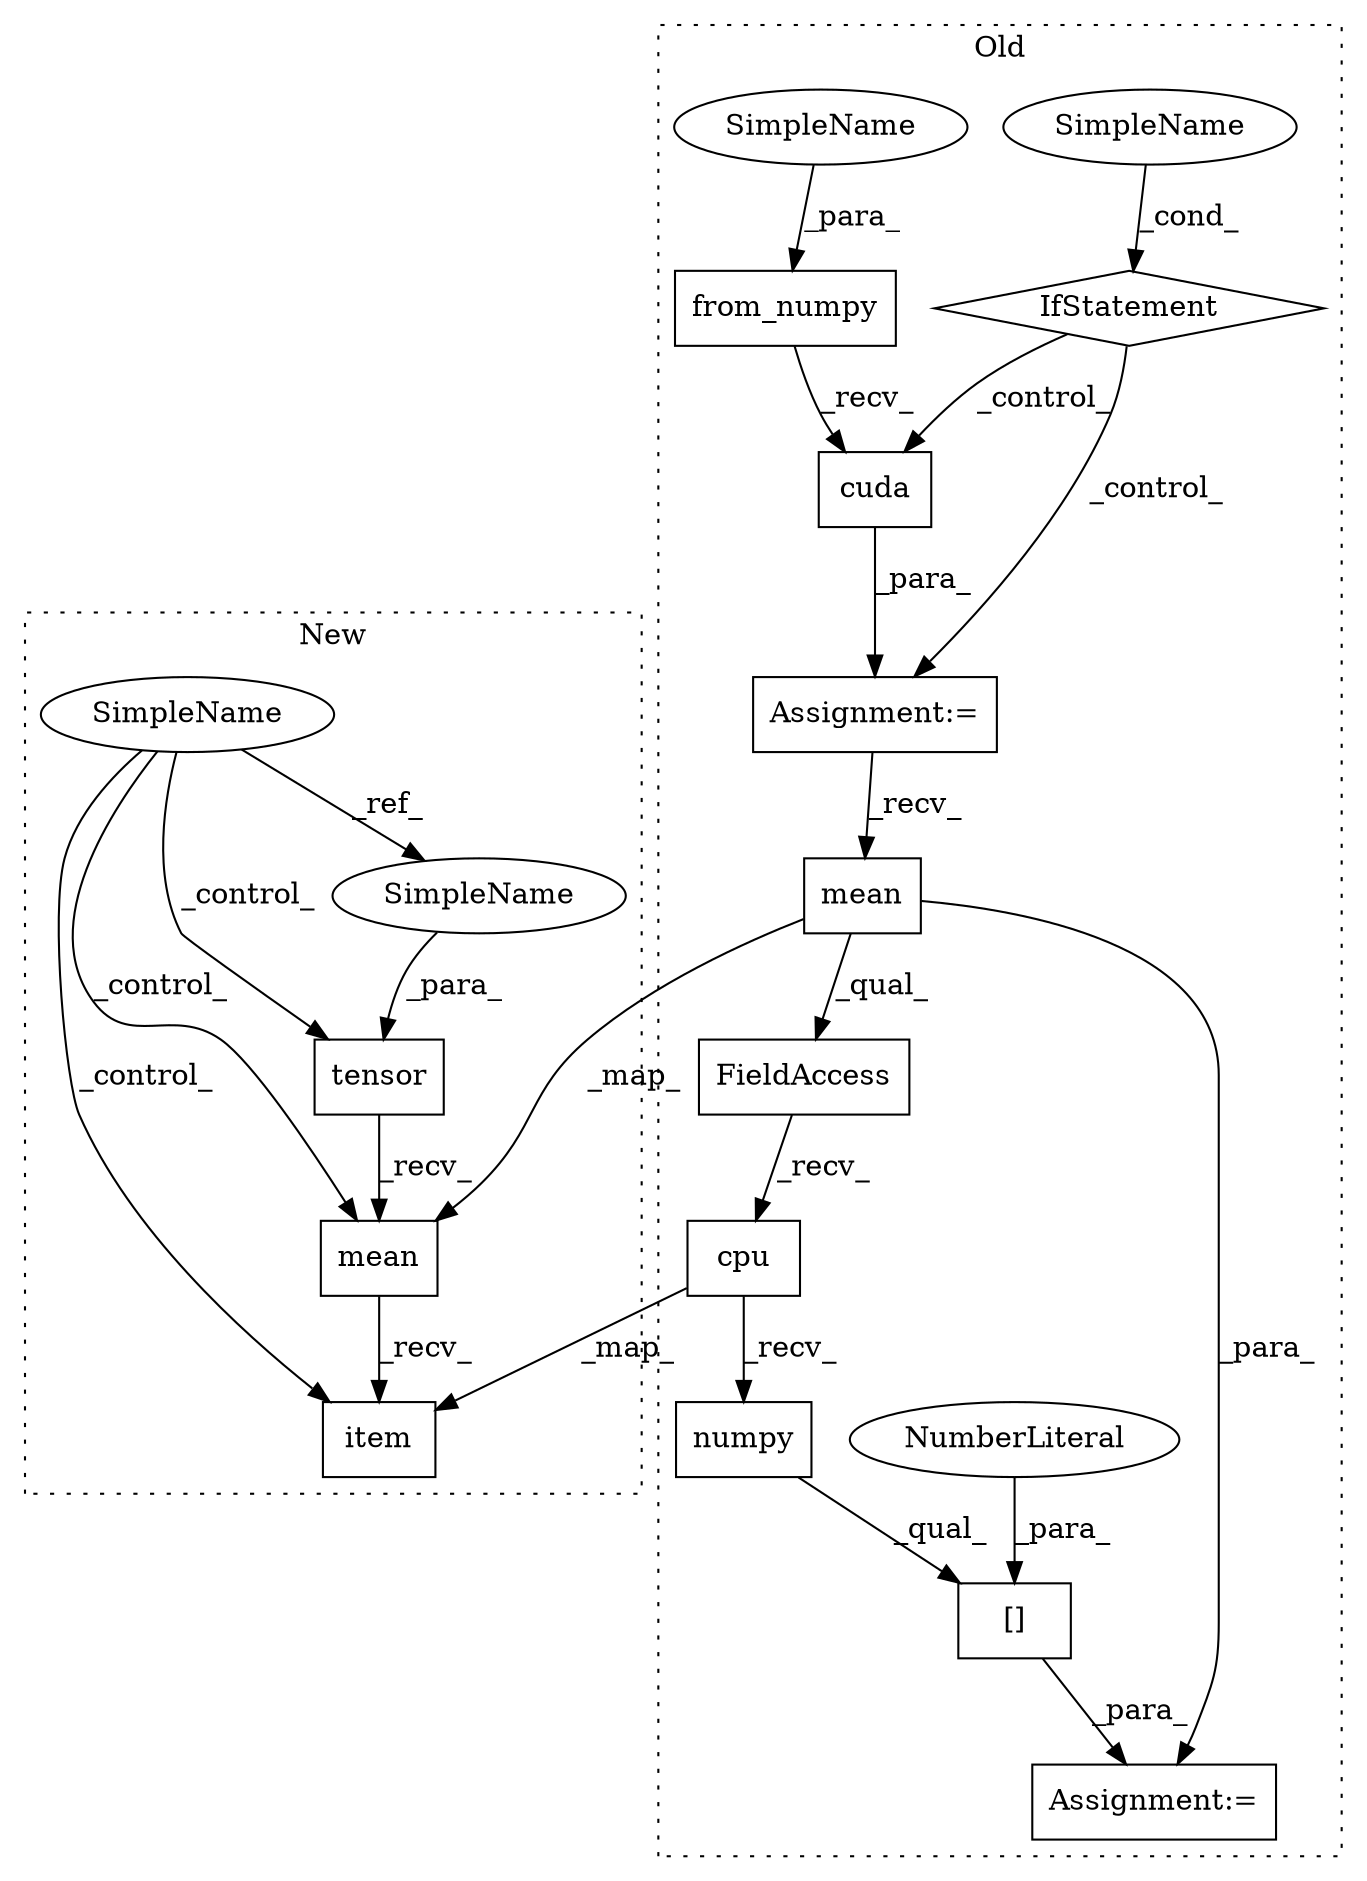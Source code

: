 digraph G {
subgraph cluster0 {
1 [label="cuda" a="32" s="2359" l="6" shape="box"];
3 [label="IfStatement" a="25" s="2321,2329" l="4,2" shape="diamond"];
4 [label="Assignment:=" a="7" s="2349" l="1" shape="box"];
5 [label="from_numpy" a="32" s="2290,2306" l="11,1" shape="box"];
6 [label="SimpleName" a="42" s="2325" l="4" shape="ellipse"];
7 [label="[]" a="2" s="2481,2529" l="47,1" shape="box"];
8 [label="NumberLiteral" a="34" s="2528" l="1" shape="ellipse"];
9 [label="numpy" a="32" s="2520" l="7" shape="box"];
11 [label="cpu" a="32" s="2514" l="5" shape="box"];
12 [label="FieldAccess" a="22" s="2481" l="32" shape="box"];
14 [label="mean" a="32" s="2502" l="6" shape="box"];
16 [label="Assignment:=" a="7" s="2480" l="1" shape="box"];
18 [label="SimpleName" a="42" s="2301" l="5" shape="ellipse"];
label = "Old";
style="dotted";
}
subgraph cluster1 {
2 [label="tensor" a="32" s="2002,2014" l="7,1" shape="box"];
10 [label="item" a="32" s="2170" l="6" shape="box"];
13 [label="SimpleName" a="42" s="1941" l="5" shape="ellipse"];
15 [label="mean" a="32" s="2163" l="6" shape="box"];
17 [label="SimpleName" a="42" s="2009" l="5" shape="ellipse"];
label = "New";
style="dotted";
}
1 -> 4 [label="_para_"];
2 -> 15 [label="_recv_"];
3 -> 1 [label="_control_"];
3 -> 4 [label="_control_"];
4 -> 14 [label="_recv_"];
5 -> 1 [label="_recv_"];
6 -> 3 [label="_cond_"];
7 -> 16 [label="_para_"];
8 -> 7 [label="_para_"];
9 -> 7 [label="_qual_"];
11 -> 9 [label="_recv_"];
11 -> 10 [label="_map_"];
12 -> 11 [label="_recv_"];
13 -> 2 [label="_control_"];
13 -> 10 [label="_control_"];
13 -> 15 [label="_control_"];
13 -> 17 [label="_ref_"];
14 -> 16 [label="_para_"];
14 -> 15 [label="_map_"];
14 -> 12 [label="_qual_"];
15 -> 10 [label="_recv_"];
17 -> 2 [label="_para_"];
18 -> 5 [label="_para_"];
}